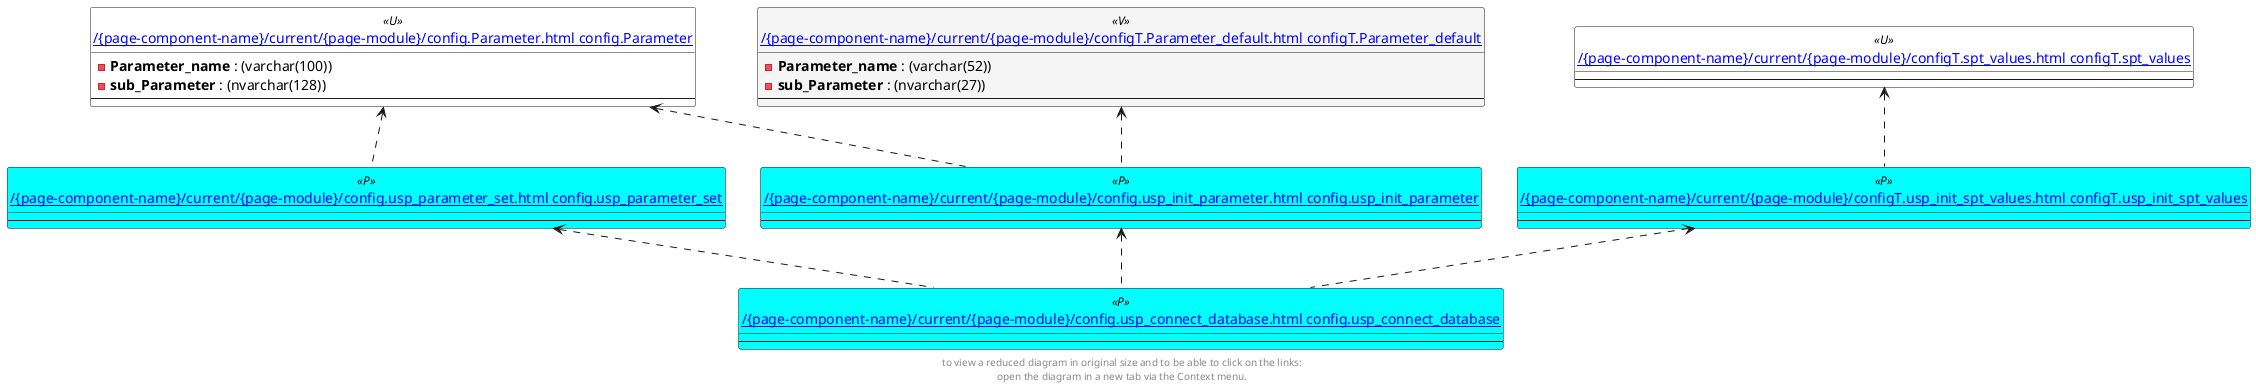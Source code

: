 @startuml
'Left to right direction
top to bottom direction
hide circle
'avoide "." issues:
set namespaceSeparator none


skinparam class {
  BackgroundColor White
  BackgroundColor<<FN>> Yellow
  BackgroundColor<<FS>> Yellow
  BackgroundColor<<FT>> LightGray
  BackgroundColor<<IF>> Yellow
  BackgroundColor<<IS>> Yellow
  BackgroundColor<<P>> Aqua
  BackgroundColor<<PC>> Aqua
  BackgroundColor<<SN>> Yellow
  BackgroundColor<<SO>> SlateBlue
  BackgroundColor<<TF>> LightGray
  BackgroundColor<<TR>> Tomato
  BackgroundColor<<U>> White
  BackgroundColor<<V>> WhiteSmoke
  BackgroundColor<<X>> Aqua
}


entity "[[{site-url}/{page-component-name}/current/{page-module}/config.Parameter.html config.Parameter]]" as config.Parameter << U >> {
  - **Parameter_name** : (varchar(100))
  - **sub_Parameter** : (nvarchar(128))
  --
}

entity "[[{site-url}/{page-component-name}/current/{page-module}/config.usp_connect_database.html config.usp_connect_database]]" as config.usp_connect_database << P >> {
  --
}

entity "[[{site-url}/{page-component-name}/current/{page-module}/config.usp_init_parameter.html config.usp_init_parameter]]" as config.usp_init_parameter << P >> {
  --
}

entity "[[{site-url}/{page-component-name}/current/{page-module}/config.usp_parameter_set.html config.usp_parameter_set]]" as config.usp_parameter_set << P >> {
  --
}

entity "[[{site-url}/{page-component-name}/current/{page-module}/configT.Parameter_default.html configT.Parameter_default]]" as configT.Parameter_default << V >> {
  - **Parameter_name** : (varchar(52))
  - **sub_Parameter** : (nvarchar(27))
  --
}

entity "[[{site-url}/{page-component-name}/current/{page-module}/configT.spt_values.html configT.spt_values]]" as configT.spt_values << U >> {
  --
}

entity "[[{site-url}/{page-component-name}/current/{page-module}/configT.usp_init_spt_values.html configT.usp_init_spt_values]]" as configT.usp_init_spt_values << P >> {
  --
}

config.Parameter <.. config.usp_init_parameter
config.Parameter <.. config.usp_parameter_set
config.usp_init_parameter <.. config.usp_connect_database
config.usp_parameter_set <.. config.usp_connect_database
configT.Parameter_default <.. config.usp_init_parameter
configT.spt_values <.. configT.usp_init_spt_values
configT.usp_init_spt_values <.. config.usp_connect_database
footer
to view a reduced diagram in original size and to be able to click on the links:
open the diagram in a new tab via the Context menu.
end footer

@enduml

